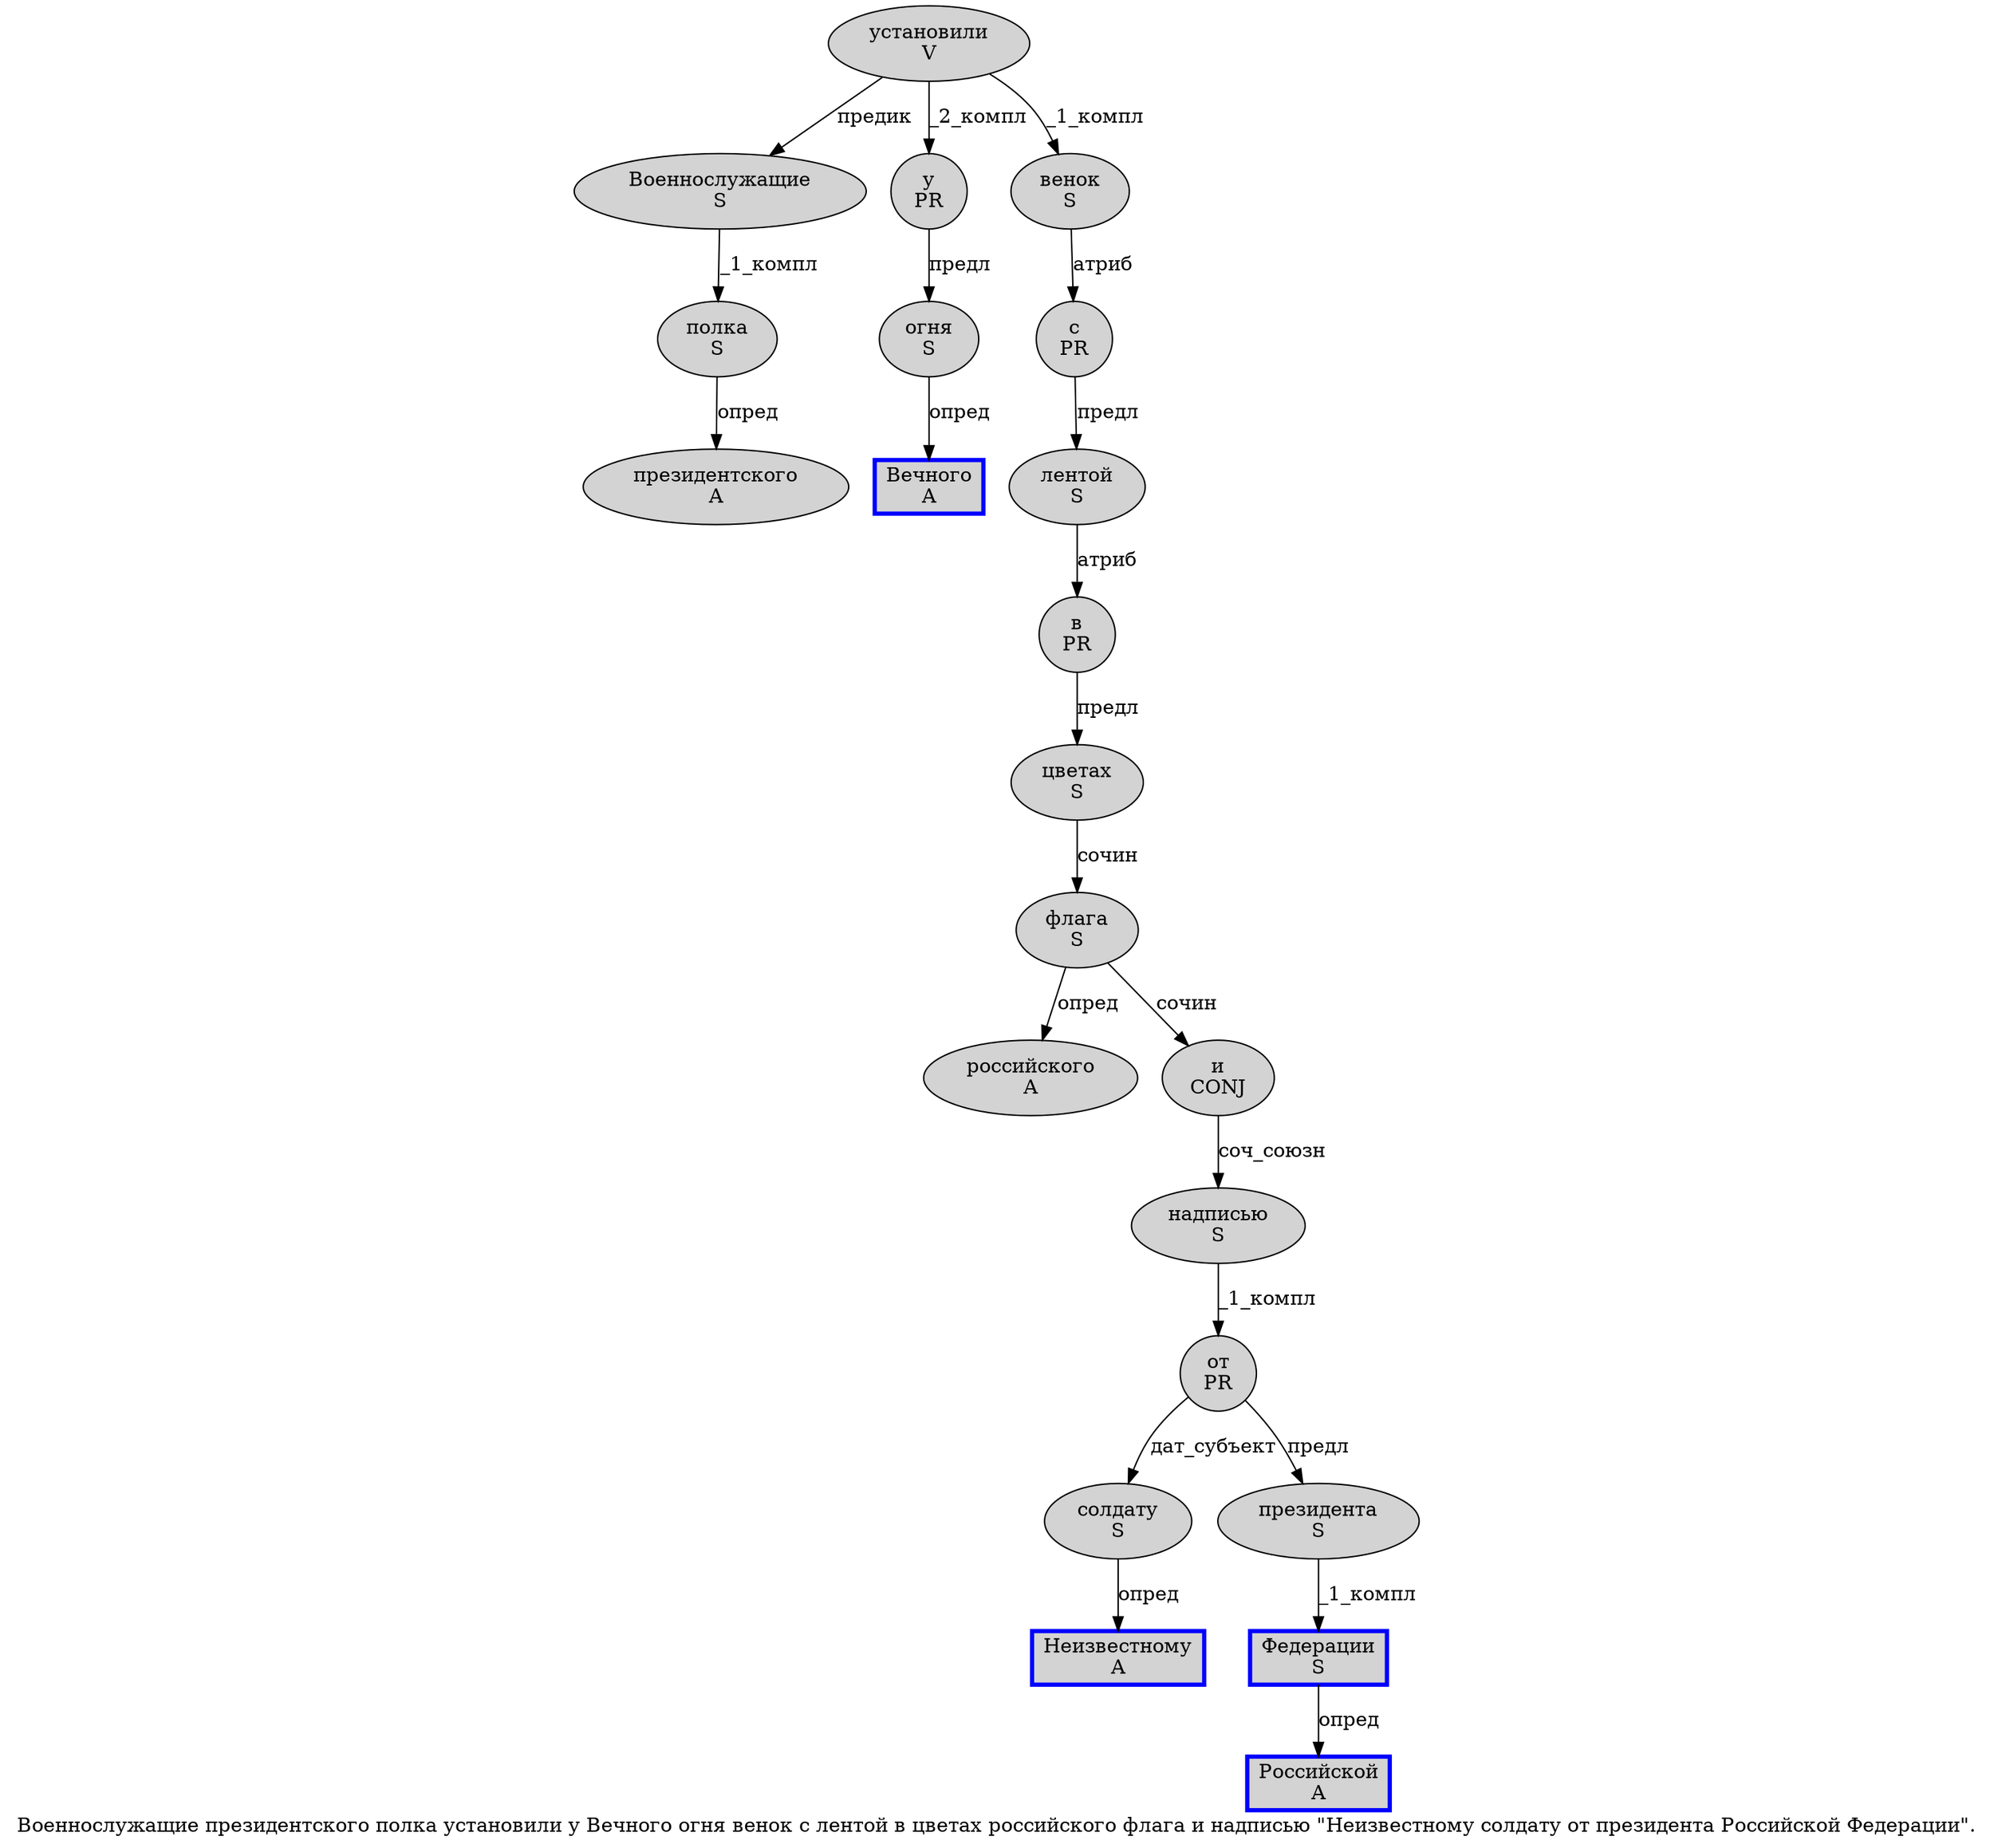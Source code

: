 digraph SENTENCE_1186 {
	graph [label="Военнослужащие президентского полка установили у Вечного огня венок с лентой в цветах российского флага и надписью \"Неизвестному солдату от президента Российской Федерации\"."]
	node [style=filled]
		0 [label="Военнослужащие
S" color="" fillcolor=lightgray penwidth=1 shape=ellipse]
		1 [label="президентского
A" color="" fillcolor=lightgray penwidth=1 shape=ellipse]
		2 [label="полка
S" color="" fillcolor=lightgray penwidth=1 shape=ellipse]
		3 [label="установили
V" color="" fillcolor=lightgray penwidth=1 shape=ellipse]
		4 [label="у
PR" color="" fillcolor=lightgray penwidth=1 shape=ellipse]
		5 [label="Вечного
A" color=blue fillcolor=lightgray penwidth=3 shape=box]
		6 [label="огня
S" color="" fillcolor=lightgray penwidth=1 shape=ellipse]
		7 [label="венок
S" color="" fillcolor=lightgray penwidth=1 shape=ellipse]
		8 [label="с
PR" color="" fillcolor=lightgray penwidth=1 shape=ellipse]
		9 [label="лентой
S" color="" fillcolor=lightgray penwidth=1 shape=ellipse]
		10 [label="в
PR" color="" fillcolor=lightgray penwidth=1 shape=ellipse]
		11 [label="цветах
S" color="" fillcolor=lightgray penwidth=1 shape=ellipse]
		12 [label="российского
A" color="" fillcolor=lightgray penwidth=1 shape=ellipse]
		13 [label="флага
S" color="" fillcolor=lightgray penwidth=1 shape=ellipse]
		14 [label="и
CONJ" color="" fillcolor=lightgray penwidth=1 shape=ellipse]
		15 [label="надписью
S" color="" fillcolor=lightgray penwidth=1 shape=ellipse]
		17 [label="Неизвестному
A" color=blue fillcolor=lightgray penwidth=3 shape=box]
		18 [label="солдату
S" color="" fillcolor=lightgray penwidth=1 shape=ellipse]
		19 [label="от
PR" color="" fillcolor=lightgray penwidth=1 shape=ellipse]
		20 [label="президента
S" color="" fillcolor=lightgray penwidth=1 shape=ellipse]
		21 [label="Российской
A" color=blue fillcolor=lightgray penwidth=3 shape=box]
		22 [label="Федерации
S" color=blue fillcolor=lightgray penwidth=3 shape=box]
			8 -> 9 [label="предл"]
			15 -> 19 [label="_1_компл"]
			13 -> 12 [label="опред"]
			13 -> 14 [label="сочин"]
			19 -> 18 [label="дат_субъект"]
			19 -> 20 [label="предл"]
			0 -> 2 [label="_1_компл"]
			2 -> 1 [label="опред"]
			20 -> 22 [label="_1_компл"]
			10 -> 11 [label="предл"]
			3 -> 0 [label="предик"]
			3 -> 4 [label="_2_компл"]
			3 -> 7 [label="_1_компл"]
			7 -> 8 [label="атриб"]
			6 -> 5 [label="опред"]
			11 -> 13 [label="сочин"]
			14 -> 15 [label="соч_союзн"]
			4 -> 6 [label="предл"]
			9 -> 10 [label="атриб"]
			22 -> 21 [label="опред"]
			18 -> 17 [label="опред"]
}